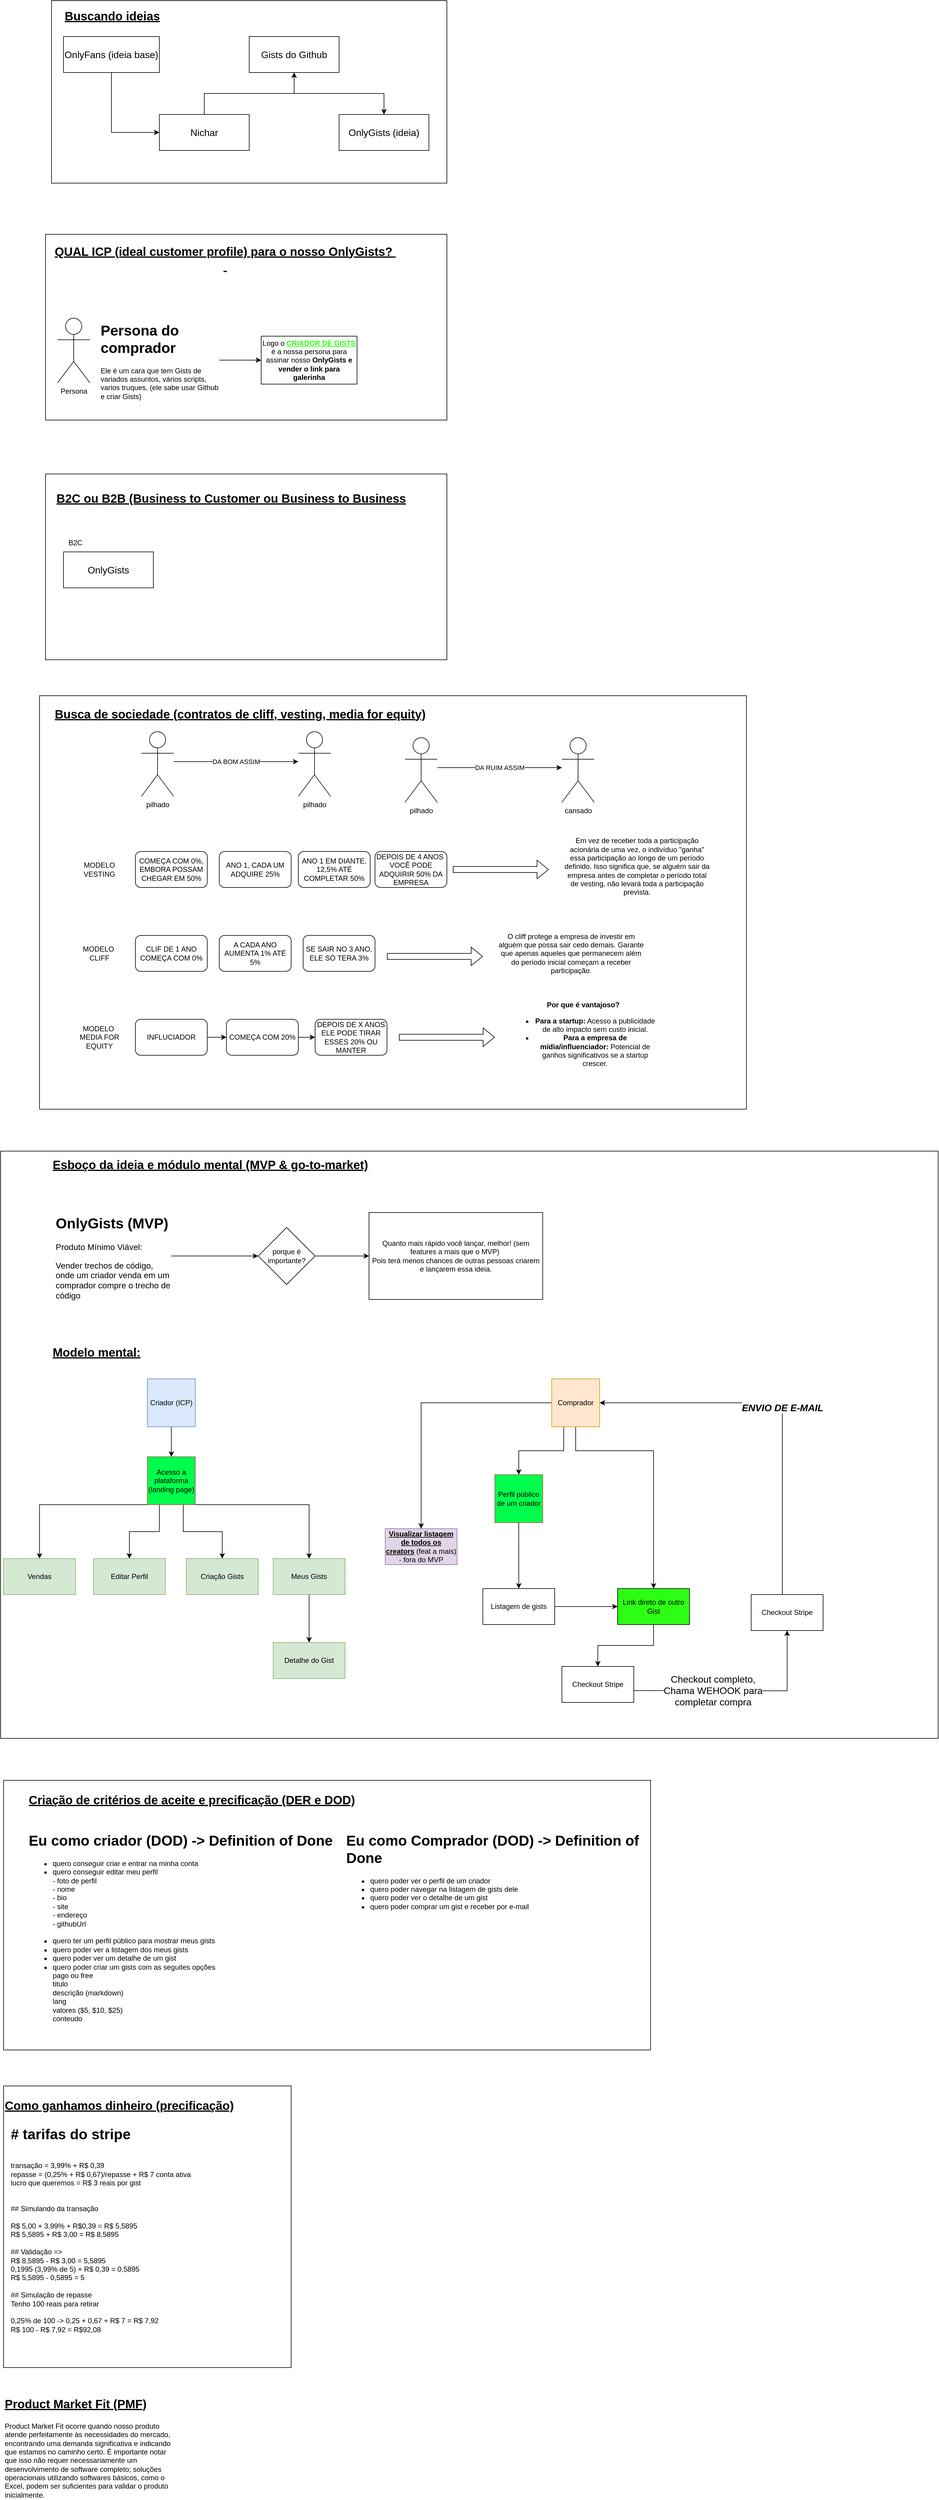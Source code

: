 <mxfile version="24.8.3">
  <diagram name="Page-1" id="v-NSc_a17lzua8ZPdPV9">
    <mxGraphModel dx="598" dy="342" grid="1" gridSize="10" guides="1" tooltips="1" connect="1" arrows="1" fold="1" page="1" pageScale="1" pageWidth="850" pageHeight="1100" math="0" shadow="0">
      <root>
        <mxCell id="0" />
        <mxCell id="1" parent="0" />
        <mxCell id="nUb2ECJCDusPR1pJdT_b-7" value="" style="rounded=0;whiteSpace=wrap;html=1;" parent="1" vertex="1">
          <mxGeometry x="280" y="3670" width="480" height="470" as="geometry" />
        </mxCell>
        <mxCell id="nUb2ECJCDusPR1pJdT_b-4" value="" style="rounded=0;whiteSpace=wrap;html=1;" parent="1" vertex="1">
          <mxGeometry x="280" y="3160" width="1080" height="450" as="geometry" />
        </mxCell>
        <mxCell id="ghX556LVwRt2pYmYrKnP-61" value="" style="rounded=0;whiteSpace=wrap;html=1;" parent="1" vertex="1">
          <mxGeometry x="340" y="1350" width="1180" height="690" as="geometry" />
        </mxCell>
        <mxCell id="ghX556LVwRt2pYmYrKnP-22" value="" style="rounded=0;whiteSpace=wrap;html=1;" parent="1" vertex="1">
          <mxGeometry x="350" y="580" width="670" height="310" as="geometry" />
        </mxCell>
        <mxCell id="ghX556LVwRt2pYmYrKnP-1" value="" style="rounded=0;whiteSpace=wrap;html=1;align=left;" parent="1" vertex="1">
          <mxGeometry x="360" y="190" width="660" height="304.62" as="geometry" />
        </mxCell>
        <mxCell id="ghX556LVwRt2pYmYrKnP-2" value="&lt;font style=&quot;font-size: 20px;&quot;&gt;&lt;b&gt;&lt;u&gt;Buscando ideias&lt;/u&gt;&lt;/b&gt;&lt;/font&gt;" style="text;html=1;align=left;verticalAlign=middle;whiteSpace=wrap;rounded=0;" parent="1" vertex="1">
          <mxGeometry x="380" y="200" width="180" height="30" as="geometry" />
        </mxCell>
        <mxCell id="ghX556LVwRt2pYmYrKnP-7" style="edgeStyle=orthogonalEdgeStyle;rounded=0;orthogonalLoop=1;jettySize=auto;html=1;entryX=0;entryY=0.5;entryDx=0;entryDy=0;" parent="1" source="ghX556LVwRt2pYmYrKnP-3" target="ghX556LVwRt2pYmYrKnP-4" edge="1">
          <mxGeometry relative="1" as="geometry" />
        </mxCell>
        <mxCell id="ghX556LVwRt2pYmYrKnP-3" value="&lt;span style=&quot;font-size: 16px;&quot;&gt;OnlyFans (ideia base)&lt;/span&gt;" style="rounded=0;whiteSpace=wrap;html=1;" parent="1" vertex="1">
          <mxGeometry x="380" y="250" width="160" height="60" as="geometry" />
        </mxCell>
        <mxCell id="ghX556LVwRt2pYmYrKnP-9" style="edgeStyle=orthogonalEdgeStyle;rounded=0;orthogonalLoop=1;jettySize=auto;html=1;entryX=0.5;entryY=1;entryDx=0;entryDy=0;" parent="1" source="ghX556LVwRt2pYmYrKnP-4" target="ghX556LVwRt2pYmYrKnP-5" edge="1">
          <mxGeometry relative="1" as="geometry" />
        </mxCell>
        <mxCell id="ghX556LVwRt2pYmYrKnP-4" value="&lt;span style=&quot;font-size: 16px;&quot;&gt;Nichar&lt;/span&gt;" style="rounded=0;whiteSpace=wrap;html=1;" parent="1" vertex="1">
          <mxGeometry x="540" y="380" width="150" height="60" as="geometry" />
        </mxCell>
        <mxCell id="ghX556LVwRt2pYmYrKnP-12" style="edgeStyle=orthogonalEdgeStyle;rounded=0;orthogonalLoop=1;jettySize=auto;html=1;" parent="1" source="ghX556LVwRt2pYmYrKnP-5" target="ghX556LVwRt2pYmYrKnP-6" edge="1">
          <mxGeometry relative="1" as="geometry" />
        </mxCell>
        <mxCell id="ghX556LVwRt2pYmYrKnP-5" value="&lt;span style=&quot;font-size: 16px;&quot;&gt;Gists do Github&lt;/span&gt;" style="rounded=0;whiteSpace=wrap;html=1;" parent="1" vertex="1">
          <mxGeometry x="690" y="250" width="150" height="60" as="geometry" />
        </mxCell>
        <mxCell id="ghX556LVwRt2pYmYrKnP-6" value="&lt;span style=&quot;font-size: 16px;&quot;&gt;OnlyGists (ideia)&lt;/span&gt;" style="rounded=0;whiteSpace=wrap;html=1;" parent="1" vertex="1">
          <mxGeometry x="840" y="380" width="150" height="60" as="geometry" />
        </mxCell>
        <mxCell id="ghX556LVwRt2pYmYrKnP-14" value="&lt;font style=&quot;font-size: 20px;&quot;&gt;&lt;b&gt;&lt;u&gt;QUAL ICP (ideal customer profile) para o nosso OnlyGists?&amp;nbsp; &amp;nbsp;&lt;/u&gt;&lt;/b&gt;&lt;/font&gt;" style="text;html=1;align=center;verticalAlign=middle;whiteSpace=wrap;rounded=0;" parent="1" vertex="1">
          <mxGeometry x="360" y="600" width="580" height="40" as="geometry" />
        </mxCell>
        <mxCell id="ghX556LVwRt2pYmYrKnP-17" value="Persona" style="shape=umlActor;verticalLabelPosition=bottom;verticalAlign=top;html=1;" parent="1" vertex="1">
          <mxGeometry x="370" y="720" width="54" height="108" as="geometry" />
        </mxCell>
        <mxCell id="ghX556LVwRt2pYmYrKnP-20" value="" style="edgeStyle=orthogonalEdgeStyle;rounded=0;orthogonalLoop=1;jettySize=auto;html=1;" parent="1" source="ghX556LVwRt2pYmYrKnP-18" target="ghX556LVwRt2pYmYrKnP-19" edge="1">
          <mxGeometry relative="1" as="geometry" />
        </mxCell>
        <mxCell id="ghX556LVwRt2pYmYrKnP-18" value="&lt;h1 style=&quot;margin-top: 0px;&quot;&gt;Persona do comprador&lt;/h1&gt;&lt;p&gt;Ele é um cara que tem Gists de variados assuntos, vários scripts,&amp;nbsp; varios truques, (ele sabe usar Github e criar Gists)&lt;/p&gt;" style="text;html=1;whiteSpace=wrap;overflow=hidden;rounded=0;" parent="1" vertex="1">
          <mxGeometry x="440" y="720" width="200" height="140" as="geometry" />
        </mxCell>
        <mxCell id="ghX556LVwRt2pYmYrKnP-19" value="Logo o &lt;font color=&quot;#2cff14&quot;&gt;&lt;b&gt;&lt;u&gt;CRIADOR DE GISTS&lt;/u&gt;&lt;/b&gt; &lt;/font&gt;é a nossa persona para assinar nosso&amp;nbsp;&lt;b&gt;OnlyGists e vender o link para galerinha&lt;/b&gt;" style="whiteSpace=wrap;html=1;" parent="1" vertex="1">
          <mxGeometry x="710" y="750" width="160" height="80" as="geometry" />
        </mxCell>
        <mxCell id="ghX556LVwRt2pYmYrKnP-23" value="" style="rounded=0;whiteSpace=wrap;html=1;" parent="1" vertex="1">
          <mxGeometry x="350" y="980" width="670" height="310" as="geometry" />
        </mxCell>
        <mxCell id="ghX556LVwRt2pYmYrKnP-24" value="&lt;span style=&quot;font-size: 20px;&quot;&gt;&lt;b&gt;&lt;u&gt;B2C ou B2B (Business to Customer ou Business to Business&lt;/u&gt;&lt;/b&gt;&lt;/span&gt;" style="text;html=1;align=center;verticalAlign=middle;whiteSpace=wrap;rounded=0;" parent="1" vertex="1">
          <mxGeometry x="360" y="1000" width="600" height="40" as="geometry" />
        </mxCell>
        <mxCell id="ghX556LVwRt2pYmYrKnP-25" value="&lt;span style=&quot;font-size: 16px;&quot;&gt;OnlyGists&lt;/span&gt;" style="rounded=0;whiteSpace=wrap;html=1;" parent="1" vertex="1">
          <mxGeometry x="380" y="1110" width="150" height="60" as="geometry" />
        </mxCell>
        <mxCell id="ghX556LVwRt2pYmYrKnP-26" value="B2C" style="text;html=1;align=center;verticalAlign=middle;whiteSpace=wrap;rounded=0;" parent="1" vertex="1">
          <mxGeometry x="370" y="1080" width="60" height="30" as="geometry" />
        </mxCell>
        <mxCell id="ghX556LVwRt2pYmYrKnP-28" value="&lt;span style=&quot;font-size: 20px;&quot;&gt;&lt;b&gt;&lt;u&gt;Busca de sociedade (contratos de cliff, vesting, media for equity)&lt;/u&gt;&lt;/b&gt;&lt;/span&gt;" style="text;html=1;align=center;verticalAlign=middle;whiteSpace=wrap;rounded=0;" parent="1" vertex="1">
          <mxGeometry x="360" y="1360" width="630" height="40" as="geometry" />
        </mxCell>
        <mxCell id="ghX556LVwRt2pYmYrKnP-31" value="DA BOM ASSIM" style="edgeStyle=orthogonalEdgeStyle;rounded=0;orthogonalLoop=1;jettySize=auto;html=1;" parent="1" source="ghX556LVwRt2pYmYrKnP-29" target="ghX556LVwRt2pYmYrKnP-30" edge="1">
          <mxGeometry relative="1" as="geometry">
            <Array as="points">
              <mxPoint x="674" y="1460" />
              <mxPoint x="674" y="1460" />
            </Array>
          </mxGeometry>
        </mxCell>
        <mxCell id="ghX556LVwRt2pYmYrKnP-29" value="pilhado" style="shape=umlActor;verticalLabelPosition=bottom;verticalAlign=top;html=1;" parent="1" vertex="1">
          <mxGeometry x="510" y="1410" width="54" height="108" as="geometry" />
        </mxCell>
        <mxCell id="ghX556LVwRt2pYmYrKnP-30" value="pilhado" style="shape=umlActor;verticalLabelPosition=bottom;verticalAlign=top;html=1;" parent="1" vertex="1">
          <mxGeometry x="772" y="1410" width="54" height="108" as="geometry" />
        </mxCell>
        <mxCell id="ghX556LVwRt2pYmYrKnP-37" value="MODELO VESTING" style="text;html=1;align=center;verticalAlign=middle;whiteSpace=wrap;rounded=0;" parent="1" vertex="1">
          <mxGeometry x="410" y="1625" width="60" height="30" as="geometry" />
        </mxCell>
        <mxCell id="ghX556LVwRt2pYmYrKnP-38" value="DEPOIS DE 4 ANOS&amp;nbsp;&lt;div&gt;VOCÊ PODE ADQUIRIR 50% DA EMPRESA&lt;/div&gt;" style="rounded=1;whiteSpace=wrap;html=1;" parent="1" vertex="1">
          <mxGeometry x="900" y="1610" width="120" height="60" as="geometry" />
        </mxCell>
        <mxCell id="ghX556LVwRt2pYmYrKnP-39" value="COMEÇA COM 0%,&lt;br&gt;EMBORA POSSAM CHEGAR EM 50%" style="rounded=1;whiteSpace=wrap;html=1;" parent="1" vertex="1">
          <mxGeometry x="500" y="1610" width="120" height="60" as="geometry" />
        </mxCell>
        <mxCell id="ghX556LVwRt2pYmYrKnP-40" value="MODELO&amp;nbsp;&lt;br&gt;CLIFF" style="text;html=1;align=center;verticalAlign=middle;whiteSpace=wrap;rounded=0;" parent="1" vertex="1">
          <mxGeometry x="410" y="1765" width="60" height="30" as="geometry" />
        </mxCell>
        <mxCell id="ghX556LVwRt2pYmYrKnP-41" value="CLIF DE 1 ANO&lt;br&gt;COMEÇA COM 0%" style="rounded=1;whiteSpace=wrap;html=1;" parent="1" vertex="1">
          <mxGeometry x="500" y="1750" width="120" height="60" as="geometry" />
        </mxCell>
        <mxCell id="ghX556LVwRt2pYmYrKnP-42" value="MODELO&amp;nbsp;&lt;br&gt;MEDIA FOR EQUITY" style="text;html=1;align=center;verticalAlign=middle;whiteSpace=wrap;rounded=0;" parent="1" vertex="1">
          <mxGeometry x="400" y="1905" width="80" height="30" as="geometry" />
        </mxCell>
        <mxCell id="ghX556LVwRt2pYmYrKnP-45" value="" style="edgeStyle=orthogonalEdgeStyle;rounded=0;orthogonalLoop=1;jettySize=auto;html=1;" parent="1" source="ghX556LVwRt2pYmYrKnP-43" target="ghX556LVwRt2pYmYrKnP-44" edge="1">
          <mxGeometry relative="1" as="geometry" />
        </mxCell>
        <mxCell id="ghX556LVwRt2pYmYrKnP-43" value="INFLUCIADOR" style="rounded=1;whiteSpace=wrap;html=1;" parent="1" vertex="1">
          <mxGeometry x="500" y="1890" width="120" height="60" as="geometry" />
        </mxCell>
        <mxCell id="ghX556LVwRt2pYmYrKnP-47" value="" style="edgeStyle=orthogonalEdgeStyle;rounded=0;orthogonalLoop=1;jettySize=auto;html=1;" parent="1" source="ghX556LVwRt2pYmYrKnP-44" target="ghX556LVwRt2pYmYrKnP-46" edge="1">
          <mxGeometry relative="1" as="geometry" />
        </mxCell>
        <mxCell id="ghX556LVwRt2pYmYrKnP-44" value="COMEÇA COM 20%" style="rounded=1;whiteSpace=wrap;html=1;" parent="1" vertex="1">
          <mxGeometry x="652" y="1890" width="120" height="60" as="geometry" />
        </mxCell>
        <mxCell id="ghX556LVwRt2pYmYrKnP-46" value="DEPOIS DE X ANOS ELE PODE TIRAR ESSES 20% OU MANTER" style="rounded=1;whiteSpace=wrap;html=1;" parent="1" vertex="1">
          <mxGeometry x="800" y="1890" width="120" height="60" as="geometry" />
        </mxCell>
        <mxCell id="ghX556LVwRt2pYmYrKnP-48" value="ANO 1, CADA UM ADQUIRE 25%" style="rounded=1;whiteSpace=wrap;html=1;" parent="1" vertex="1">
          <mxGeometry x="640" y="1610" width="120" height="60" as="geometry" />
        </mxCell>
        <mxCell id="ghX556LVwRt2pYmYrKnP-49" value="ANO 1 EM DIANTE, 12,5% ATÉ COMPLETAR 50%" style="rounded=1;whiteSpace=wrap;html=1;" parent="1" vertex="1">
          <mxGeometry x="772" y="1610" width="120" height="60" as="geometry" />
        </mxCell>
        <mxCell id="ghX556LVwRt2pYmYrKnP-50" value="" style="shape=flexArrow;endArrow=classic;html=1;rounded=0;" parent="1" edge="1">
          <mxGeometry width="50" height="50" relative="1" as="geometry">
            <mxPoint x="1030" y="1640" as="sourcePoint" />
            <mxPoint x="1190" y="1640" as="targetPoint" />
          </mxGeometry>
        </mxCell>
        <mxCell id="ghX556LVwRt2pYmYrKnP-51" value="&lt;p&gt;Em vez de receber toda a participação acionária de uma vez, o indivíduo &quot;ganha&quot; essa participação ao longo de um período definido. Isso significa que, se alguém sair da empresa antes de completar o período total de vesting, não levará toda a participação prevista.&lt;/p&gt;&lt;p&gt;&lt;/p&gt;" style="text;html=1;align=center;verticalAlign=middle;whiteSpace=wrap;rounded=0;" parent="1" vertex="1">
          <mxGeometry x="1215" y="1620" width="245" height="30" as="geometry" />
        </mxCell>
        <mxCell id="ghX556LVwRt2pYmYrKnP-52" value="A CADA ANO AUMENTA 1% ATÉ 5%" style="rounded=1;whiteSpace=wrap;html=1;" parent="1" vertex="1">
          <mxGeometry x="640" y="1750" width="120" height="60" as="geometry" />
        </mxCell>
        <mxCell id="ghX556LVwRt2pYmYrKnP-53" value="SE SAIR NO 3 ANO, ELE SÓ TERA 3%" style="rounded=1;whiteSpace=wrap;html=1;" parent="1" vertex="1">
          <mxGeometry x="780" y="1750" width="120" height="60" as="geometry" />
        </mxCell>
        <mxCell id="ghX556LVwRt2pYmYrKnP-57" value="" style="shape=flexArrow;endArrow=classic;html=1;rounded=0;" parent="1" edge="1">
          <mxGeometry width="50" height="50" relative="1" as="geometry">
            <mxPoint x="920" y="1785" as="sourcePoint" />
            <mxPoint x="1080" y="1785" as="targetPoint" />
          </mxGeometry>
        </mxCell>
        <mxCell id="ghX556LVwRt2pYmYrKnP-58" value="&lt;p&gt;O cliff protege a empresa de investir em alguém que possa sair cedo demais. Garante que apenas aqueles que permanecem além do período inicial começam a receber participação.&lt;/p&gt;&lt;p&gt;&lt;/p&gt;" style="text;html=1;align=center;verticalAlign=middle;whiteSpace=wrap;rounded=0;" parent="1" vertex="1">
          <mxGeometry x="1105" y="1765" width="245" height="30" as="geometry" />
        </mxCell>
        <mxCell id="ghX556LVwRt2pYmYrKnP-59" value="" style="shape=flexArrow;endArrow=classic;html=1;rounded=0;" parent="1" edge="1">
          <mxGeometry width="50" height="50" relative="1" as="geometry">
            <mxPoint x="940" y="1920" as="sourcePoint" />
            <mxPoint x="1100" y="1920" as="targetPoint" />
          </mxGeometry>
        </mxCell>
        <mxCell id="ghX556LVwRt2pYmYrKnP-60" value="&lt;p&gt;&lt;strong&gt;Por que é vantajoso?&lt;/strong&gt;&lt;/p&gt;&lt;ul&gt;&lt;li&gt;&lt;strong&gt;Para a startup:&lt;/strong&gt; Acesso a publicidade de alto impacto sem custo inicial.&lt;/li&gt;&lt;li&gt;&lt;strong&gt;Para a empresa de mídia/influenciador:&lt;/strong&gt; Potencial de ganhos significativos se a startup crescer.&lt;/li&gt;&lt;/ul&gt;&lt;p&gt;&lt;/p&gt;" style="text;html=1;align=center;verticalAlign=middle;whiteSpace=wrap;rounded=0;" parent="1" vertex="1">
          <mxGeometry x="1125" y="1900" width="245" height="30" as="geometry" />
        </mxCell>
        <mxCell id="ghX556LVwRt2pYmYrKnP-62" value="DA RUIM ASSIM" style="edgeStyle=orthogonalEdgeStyle;rounded=0;orthogonalLoop=1;jettySize=auto;html=1;" parent="1" source="ghX556LVwRt2pYmYrKnP-63" target="ghX556LVwRt2pYmYrKnP-64" edge="1">
          <mxGeometry relative="1" as="geometry">
            <Array as="points">
              <mxPoint x="1114" y="1470" />
              <mxPoint x="1114" y="1470" />
            </Array>
          </mxGeometry>
        </mxCell>
        <mxCell id="ghX556LVwRt2pYmYrKnP-63" value="pilhado" style="shape=umlActor;verticalLabelPosition=bottom;verticalAlign=top;html=1;" parent="1" vertex="1">
          <mxGeometry x="950" y="1420" width="54" height="108" as="geometry" />
        </mxCell>
        <mxCell id="ghX556LVwRt2pYmYrKnP-64" value="cansado" style="shape=umlActor;verticalLabelPosition=bottom;verticalAlign=top;html=1;" parent="1" vertex="1">
          <mxGeometry x="1212" y="1420" width="54" height="108" as="geometry" />
        </mxCell>
        <mxCell id="PgS0Zx-J8WMUfajgox_8-1" value="" style="rounded=0;whiteSpace=wrap;html=1;" parent="1" vertex="1">
          <mxGeometry x="275" y="2110" width="1565" height="980" as="geometry" />
        </mxCell>
        <mxCell id="PgS0Zx-J8WMUfajgox_8-2" value="&lt;div&gt;&lt;span style=&quot;font-size: 20px;&quot;&gt;&lt;b&gt;&lt;u&gt;Esboço da ideia e módulo mental (MVP &amp;amp; go-to-market)&lt;/u&gt;&lt;/b&gt;&lt;/span&gt;&lt;/div&gt;&lt;div&gt;&lt;br&gt;&lt;/div&gt;" style="text;html=1;align=left;verticalAlign=middle;whiteSpace=wrap;rounded=0;" parent="1" vertex="1">
          <mxGeometry x="360" y="2120" width="630" height="40" as="geometry" />
        </mxCell>
        <mxCell id="PgS0Zx-J8WMUfajgox_8-6" value="" style="edgeStyle=orthogonalEdgeStyle;rounded=0;orthogonalLoop=1;jettySize=auto;html=1;" parent="1" source="PgS0Zx-J8WMUfajgox_8-3" target="PgS0Zx-J8WMUfajgox_8-5" edge="1">
          <mxGeometry relative="1" as="geometry" />
        </mxCell>
        <mxCell id="PgS0Zx-J8WMUfajgox_8-3" value="&lt;h1 style=&quot;margin-top: 0px;&quot;&gt;OnlyGists (MVP)&lt;/h1&gt;&lt;p style=&quot;font-size: 14px;&quot;&gt;&lt;font style=&quot;font-size: 14px;&quot;&gt;Produto Mínimo Viável:&lt;/font&gt;&lt;/p&gt;&lt;p style=&quot;font-size: 14px;&quot;&gt;&lt;font style=&quot;font-size: 14px;&quot;&gt;Vender trechos de código, onde um criador venda em um comprador compre o trecho de código&amp;nbsp;&lt;/font&gt;&lt;/p&gt;" style="text;html=1;whiteSpace=wrap;overflow=hidden;rounded=0;" parent="1" vertex="1">
          <mxGeometry x="365" y="2210" width="195" height="150" as="geometry" />
        </mxCell>
        <mxCell id="PgS0Zx-J8WMUfajgox_8-8" value="" style="edgeStyle=orthogonalEdgeStyle;rounded=0;orthogonalLoop=1;jettySize=auto;html=1;" parent="1" source="PgS0Zx-J8WMUfajgox_8-5" target="PgS0Zx-J8WMUfajgox_8-7" edge="1">
          <mxGeometry relative="1" as="geometry" />
        </mxCell>
        <mxCell id="PgS0Zx-J8WMUfajgox_8-5" value="porque é importante?" style="rhombus;whiteSpace=wrap;html=1;" parent="1" vertex="1">
          <mxGeometry x="705" y="2237.5" width="95" height="95" as="geometry" />
        </mxCell>
        <mxCell id="PgS0Zx-J8WMUfajgox_8-7" value="Quanto mais rápido você lançar, melhor! (sem features a mais que o MVP)&amp;nbsp;&lt;br&gt;Pois terá menos chances de outras pessoas criarem e lançarem essa ideia." style="whiteSpace=wrap;html=1;" parent="1" vertex="1">
          <mxGeometry x="890" y="2212.5" width="290" height="145" as="geometry" />
        </mxCell>
        <mxCell id="PgS0Zx-J8WMUfajgox_8-9" value="&lt;div&gt;&lt;span style=&quot;font-size: 20px;&quot;&gt;&lt;b&gt;&lt;u&gt;Modelo mental:&lt;/u&gt;&lt;/b&gt;&lt;/span&gt;&lt;/div&gt;" style="text;html=1;align=left;verticalAlign=middle;whiteSpace=wrap;rounded=0;" parent="1" vertex="1">
          <mxGeometry x="360" y="2425" width="630" height="40" as="geometry" />
        </mxCell>
        <mxCell id="PgS0Zx-J8WMUfajgox_8-12" value="" style="edgeStyle=orthogonalEdgeStyle;rounded=0;orthogonalLoop=1;jettySize=auto;html=1;" parent="1" source="PgS0Zx-J8WMUfajgox_8-10" target="PgS0Zx-J8WMUfajgox_8-11" edge="1">
          <mxGeometry relative="1" as="geometry" />
        </mxCell>
        <mxCell id="PgS0Zx-J8WMUfajgox_8-10" value="Criador (ICP)" style="whiteSpace=wrap;html=1;aspect=fixed;fillColor=#dae8fc;strokeColor=#6c8ebf;" parent="1" vertex="1">
          <mxGeometry x="520" y="2490" width="80" height="80" as="geometry" />
        </mxCell>
        <mxCell id="PgS0Zx-J8WMUfajgox_8-23" style="edgeStyle=orthogonalEdgeStyle;rounded=0;orthogonalLoop=1;jettySize=auto;html=1;exitX=0;exitY=1;exitDx=0;exitDy=0;entryX=0.5;entryY=0;entryDx=0;entryDy=0;" parent="1" source="PgS0Zx-J8WMUfajgox_8-11" target="PgS0Zx-J8WMUfajgox_8-17" edge="1">
          <mxGeometry relative="1" as="geometry">
            <Array as="points">
              <mxPoint x="340" y="2700" />
            </Array>
          </mxGeometry>
        </mxCell>
        <mxCell id="PgS0Zx-J8WMUfajgox_8-24" style="edgeStyle=orthogonalEdgeStyle;rounded=0;orthogonalLoop=1;jettySize=auto;html=1;exitX=0.25;exitY=1;exitDx=0;exitDy=0;entryX=0.5;entryY=0;entryDx=0;entryDy=0;" parent="1" source="PgS0Zx-J8WMUfajgox_8-11" target="PgS0Zx-J8WMUfajgox_8-20" edge="1">
          <mxGeometry relative="1" as="geometry" />
        </mxCell>
        <mxCell id="PgS0Zx-J8WMUfajgox_8-25" style="edgeStyle=orthogonalEdgeStyle;rounded=0;orthogonalLoop=1;jettySize=auto;html=1;exitX=0.75;exitY=1;exitDx=0;exitDy=0;" parent="1" source="PgS0Zx-J8WMUfajgox_8-11" target="PgS0Zx-J8WMUfajgox_8-21" edge="1">
          <mxGeometry relative="1" as="geometry" />
        </mxCell>
        <mxCell id="PgS0Zx-J8WMUfajgox_8-26" style="edgeStyle=orthogonalEdgeStyle;rounded=0;orthogonalLoop=1;jettySize=auto;html=1;exitX=1;exitY=1;exitDx=0;exitDy=0;entryX=0.5;entryY=0;entryDx=0;entryDy=0;" parent="1" source="PgS0Zx-J8WMUfajgox_8-11" target="PgS0Zx-J8WMUfajgox_8-22" edge="1">
          <mxGeometry relative="1" as="geometry">
            <Array as="points">
              <mxPoint x="790" y="2700" />
            </Array>
          </mxGeometry>
        </mxCell>
        <mxCell id="PgS0Zx-J8WMUfajgox_8-11" value="Acesso a plataforma (landing page)" style="whiteSpace=wrap;html=1;aspect=fixed;fillColor=#00ff4c;strokeColor=#b85450;fillStyle=auto;" parent="1" vertex="1">
          <mxGeometry x="520" y="2620" width="80" height="80" as="geometry" />
        </mxCell>
        <mxCell id="PgS0Zx-J8WMUfajgox_8-17" value="Vendas" style="rounded=0;whiteSpace=wrap;html=1;fillColor=#d5e8d4;strokeColor=#82b366;" parent="1" vertex="1">
          <mxGeometry x="280" y="2790" width="120" height="60" as="geometry" />
        </mxCell>
        <mxCell id="PgS0Zx-J8WMUfajgox_8-20" value="Editar Perfil" style="rounded=0;whiteSpace=wrap;html=1;fillColor=#d5e8d4;strokeColor=#82b366;" parent="1" vertex="1">
          <mxGeometry x="430" y="2790" width="120" height="60" as="geometry" />
        </mxCell>
        <mxCell id="PgS0Zx-J8WMUfajgox_8-21" value="Criação Gists" style="rounded=0;whiteSpace=wrap;html=1;fillColor=#d5e8d4;strokeColor=#82b366;" parent="1" vertex="1">
          <mxGeometry x="585" y="2790" width="120" height="60" as="geometry" />
        </mxCell>
        <mxCell id="PgS0Zx-J8WMUfajgox_8-28" value="" style="edgeStyle=orthogonalEdgeStyle;rounded=0;orthogonalLoop=1;jettySize=auto;html=1;" parent="1" source="PgS0Zx-J8WMUfajgox_8-22" target="PgS0Zx-J8WMUfajgox_8-27" edge="1">
          <mxGeometry relative="1" as="geometry" />
        </mxCell>
        <mxCell id="PgS0Zx-J8WMUfajgox_8-22" value="Meus Gists" style="rounded=0;whiteSpace=wrap;html=1;fillColor=#d5e8d4;strokeColor=#82b366;" parent="1" vertex="1">
          <mxGeometry x="730" y="2790" width="120" height="60" as="geometry" />
        </mxCell>
        <mxCell id="PgS0Zx-J8WMUfajgox_8-27" value="Detalhe do Gist" style="whiteSpace=wrap;html=1;rounded=0;fillColor=#d5e8d4;strokeColor=#82b366;" parent="1" vertex="1">
          <mxGeometry x="730" y="2930" width="120" height="60" as="geometry" />
        </mxCell>
        <mxCell id="PgS0Zx-J8WMUfajgox_8-31" style="edgeStyle=orthogonalEdgeStyle;rounded=0;orthogonalLoop=1;jettySize=auto;html=1;exitX=0.25;exitY=1;exitDx=0;exitDy=0;entryX=0.5;entryY=0;entryDx=0;entryDy=0;" parent="1" source="PgS0Zx-J8WMUfajgox_8-29" target="PgS0Zx-J8WMUfajgox_8-30" edge="1">
          <mxGeometry relative="1" as="geometry" />
        </mxCell>
        <mxCell id="PgS0Zx-J8WMUfajgox_8-37" style="edgeStyle=orthogonalEdgeStyle;rounded=0;orthogonalLoop=1;jettySize=auto;html=1;exitX=0.5;exitY=1;exitDx=0;exitDy=0;entryX=0.5;entryY=0;entryDx=0;entryDy=0;" parent="1" source="PgS0Zx-J8WMUfajgox_8-29" target="PgS0Zx-J8WMUfajgox_8-35" edge="1">
          <mxGeometry relative="1" as="geometry">
            <Array as="points">
              <mxPoint x="1235" y="2610" />
              <mxPoint x="1365" y="2610" />
            </Array>
          </mxGeometry>
        </mxCell>
        <mxCell id="PgS0Zx-J8WMUfajgox_8-48" value="" style="edgeStyle=orthogonalEdgeStyle;rounded=0;orthogonalLoop=1;jettySize=auto;html=1;" parent="1" source="PgS0Zx-J8WMUfajgox_8-29" target="PgS0Zx-J8WMUfajgox_8-47" edge="1">
          <mxGeometry relative="1" as="geometry" />
        </mxCell>
        <mxCell id="PgS0Zx-J8WMUfajgox_8-29" value="Comprador" style="whiteSpace=wrap;html=1;aspect=fixed;fillColor=#ffe6cc;strokeColor=#d79b00;" parent="1" vertex="1">
          <mxGeometry x="1195" y="2490" width="80" height="80" as="geometry" />
        </mxCell>
        <mxCell id="PgS0Zx-J8WMUfajgox_8-34" value="" style="edgeStyle=orthogonalEdgeStyle;rounded=0;orthogonalLoop=1;jettySize=auto;html=1;" parent="1" source="PgS0Zx-J8WMUfajgox_8-30" target="PgS0Zx-J8WMUfajgox_8-33" edge="1">
          <mxGeometry relative="1" as="geometry" />
        </mxCell>
        <mxCell id="PgS0Zx-J8WMUfajgox_8-30" value="Perfil público de um criador" style="whiteSpace=wrap;html=1;aspect=fixed;fillColor=#00ff4c;strokeColor=#b85450;fillStyle=auto;" parent="1" vertex="1">
          <mxGeometry x="1100" y="2650" width="80" height="80" as="geometry" />
        </mxCell>
        <mxCell id="PgS0Zx-J8WMUfajgox_8-36" value="" style="edgeStyle=orthogonalEdgeStyle;rounded=0;orthogonalLoop=1;jettySize=auto;html=1;" parent="1" source="PgS0Zx-J8WMUfajgox_8-33" target="PgS0Zx-J8WMUfajgox_8-35" edge="1">
          <mxGeometry relative="1" as="geometry" />
        </mxCell>
        <mxCell id="PgS0Zx-J8WMUfajgox_8-33" value="Listagem de gists" style="whiteSpace=wrap;html=1;fillStyle=auto;" parent="1" vertex="1">
          <mxGeometry x="1080" y="2840" width="120" height="60" as="geometry" />
        </mxCell>
        <mxCell id="PgS0Zx-J8WMUfajgox_8-39" value="" style="edgeStyle=orthogonalEdgeStyle;rounded=0;orthogonalLoop=1;jettySize=auto;html=1;" parent="1" source="PgS0Zx-J8WMUfajgox_8-35" target="PgS0Zx-J8WMUfajgox_8-38" edge="1">
          <mxGeometry relative="1" as="geometry" />
        </mxCell>
        <mxCell id="PgS0Zx-J8WMUfajgox_8-35" value="Link direto de outro Gist" style="whiteSpace=wrap;html=1;fillStyle=auto;fillColor=#2CFF14;" parent="1" vertex="1">
          <mxGeometry x="1305" y="2840" width="120" height="60" as="geometry" />
        </mxCell>
        <mxCell id="PgS0Zx-J8WMUfajgox_8-42" value="&lt;font style=&quot;font-size: 16px;&quot;&gt;Checkout completo,&lt;br&gt;Chama WEHOOK para&lt;/font&gt;&lt;div style=&quot;font-size: 16px;&quot;&gt;&lt;font style=&quot;font-size: 16px;&quot;&gt;completar compra&lt;/font&gt;&lt;/div&gt;" style="edgeStyle=orthogonalEdgeStyle;rounded=0;orthogonalLoop=1;jettySize=auto;html=1;" parent="1" target="PgS0Zx-J8WMUfajgox_8-41" edge="1">
          <mxGeometry relative="1" as="geometry">
            <mxPoint x="1240.0" y="3010.077" as="sourcePoint" />
          </mxGeometry>
        </mxCell>
        <mxCell id="PgS0Zx-J8WMUfajgox_8-38" value="Checkout Stripe" style="whiteSpace=wrap;html=1;fillStyle=auto;" parent="1" vertex="1">
          <mxGeometry x="1212" y="2970" width="120" height="60" as="geometry" />
        </mxCell>
        <mxCell id="PgS0Zx-J8WMUfajgox_8-44" value="&lt;b&gt;&lt;i&gt;&lt;font style=&quot;font-size: 16px;&quot;&gt;ENVIO DE E-MAIL&lt;/font&gt;&lt;/i&gt;&lt;/b&gt;" style="edgeStyle=orthogonalEdgeStyle;rounded=0;orthogonalLoop=1;jettySize=auto;html=1;entryX=1;entryY=0.5;entryDx=0;entryDy=0;" parent="1" source="PgS0Zx-J8WMUfajgox_8-41" target="PgS0Zx-J8WMUfajgox_8-29" edge="1">
          <mxGeometry relative="1" as="geometry">
            <Array as="points">
              <mxPoint x="1580" y="2530" />
            </Array>
          </mxGeometry>
        </mxCell>
        <mxCell id="PgS0Zx-J8WMUfajgox_8-41" value="Checkout Stripe" style="whiteSpace=wrap;html=1;fillStyle=auto;" parent="1" vertex="1">
          <mxGeometry x="1528" y="2850" width="120" height="60" as="geometry" />
        </mxCell>
        <mxCell id="PgS0Zx-J8WMUfajgox_8-47" value="&lt;u&gt;&lt;b&gt;Visualizar listagem de todos os creators&lt;/b&gt;&lt;/u&gt; (feat a mais) - fora do MVP" style="whiteSpace=wrap;html=1;fillColor=#e1d5e7;strokeColor=#9673a6;" parent="1" vertex="1">
          <mxGeometry x="917" y="2740" width="120" height="60" as="geometry" />
        </mxCell>
        <mxCell id="nUb2ECJCDusPR1pJdT_b-1" value="&lt;div&gt;&lt;div&gt;&lt;span style=&quot;font-size: 20px;&quot;&gt;&lt;b&gt;&lt;u&gt;Criação de critérios de aceite e precificação (DER e DOD)&lt;/u&gt;&lt;/b&gt;&lt;/span&gt;&lt;/div&gt;&lt;/div&gt;&lt;div&gt;&lt;br&gt;&lt;/div&gt;" style="text;html=1;align=left;verticalAlign=middle;whiteSpace=wrap;rounded=0;" parent="1" vertex="1">
          <mxGeometry x="320" y="3180" width="630" height="40" as="geometry" />
        </mxCell>
        <mxCell id="nUb2ECJCDusPR1pJdT_b-2" value="&lt;h1 style=&quot;margin-top: 0px;&quot;&gt;Eu como criador (DOD) -&amp;gt; Definition of Done&lt;/h1&gt;&lt;p&gt;&lt;/p&gt;&lt;ul&gt;&lt;li&gt;quero conseguir criar e entrar na minha conta&lt;br&gt;&lt;/li&gt;&lt;li&gt;quero conseguir editar meu perfil&lt;br&gt;- foto de perfil&lt;br&gt;- nome&lt;br&gt;- bio&lt;br&gt;- site&lt;br&gt;- endereço&lt;br&gt;- githubUrl&lt;br&gt;&lt;br&gt;&lt;/li&gt;&lt;li&gt;quero ter um perfil público para mostrar meus gists&lt;/li&gt;&lt;li&gt;quero poder ver a listagem dos meus gists&lt;/li&gt;&lt;li&gt;quero poder ver um detalhe de um gist&lt;/li&gt;&lt;li&gt;quero poder criar um gists com as seguites opções&lt;br&gt;pago ou free&lt;br&gt;titulo&lt;br&gt;descrição (markdown)&lt;br&gt;lang&lt;br&gt;valores ($5, $10, $25)&lt;br&gt;conteudo&lt;/li&gt;&lt;/ul&gt;&lt;p&gt;&lt;/p&gt;" style="text;html=1;whiteSpace=wrap;overflow=hidden;rounded=0;" parent="1" vertex="1">
          <mxGeometry x="320" y="3240" width="520" height="340" as="geometry" />
        </mxCell>
        <mxCell id="nUb2ECJCDusPR1pJdT_b-3" value="&lt;h1 style=&quot;margin-top: 0px;&quot;&gt;Eu como Comprador (DOD) -&amp;gt; Definition of Done&lt;/h1&gt;&lt;p&gt;&lt;/p&gt;&lt;ul&gt;&lt;li&gt;quero poder ver o perfil de um criador&lt;/li&gt;&lt;li&gt;quero poder navegar na listagem de gists dele&lt;/li&gt;&lt;li&gt;quero poder ver o detalhe de um gist&lt;/li&gt;&lt;li&gt;quero poder comprar um gist e receber por e-mail&lt;/li&gt;&lt;/ul&gt;&lt;p&gt;&lt;/p&gt;" style="text;html=1;whiteSpace=wrap;overflow=hidden;rounded=0;" parent="1" vertex="1">
          <mxGeometry x="850" y="3240" width="520" height="160" as="geometry" />
        </mxCell>
        <mxCell id="nUb2ECJCDusPR1pJdT_b-5" value="&lt;div&gt;&lt;div&gt;&lt;div&gt;&lt;span style=&quot;font-size: 20px;&quot;&gt;&lt;b&gt;&lt;u&gt;Como ganhamos dinheiro (precificação)&lt;/u&gt;&lt;/b&gt;&lt;/span&gt;&lt;/div&gt;&lt;/div&gt;&lt;/div&gt;&lt;div&gt;&lt;br&gt;&lt;/div&gt;" style="text;html=1;align=left;verticalAlign=middle;whiteSpace=wrap;rounded=0;" parent="1" vertex="1">
          <mxGeometry x="280" y="3690" width="630" height="40" as="geometry" />
        </mxCell>
        <mxCell id="nUb2ECJCDusPR1pJdT_b-6" value="&lt;h1 style=&quot;margin-top: 0px;&quot;&gt;# tarifas do stripe&lt;/h1&gt;&lt;div&gt;&lt;br&gt;&lt;/div&gt;&lt;div&gt;transação = 3,99% + R$ 0,39&lt;br&gt;repasse = (0,25% + R$ 0,67)/repasse + R$ 7 conta ativa&lt;/div&gt;&lt;div&gt;lucro que queremos = R$ 3 reais por gist&lt;/div&gt;&lt;div&gt;&lt;br&gt;&lt;/div&gt;&lt;div&gt;&lt;br&gt;&lt;/div&gt;&lt;div&gt;## Simulando da transação&lt;/div&gt;&lt;div&gt;&lt;br&gt;&lt;/div&gt;&lt;div&gt;R$ 5,00 + 3,99% + R$0,39 = R$ 5,5895&lt;br&gt;&lt;/div&gt;&lt;div&gt;R$ 5,5895 + R$ 3,00 = R$ 8,5895&lt;br&gt;&lt;/div&gt;&lt;div&gt;&lt;br&gt;&lt;/div&gt;&lt;div&gt;## Validação =&amp;gt;&amp;nbsp;&lt;br&gt;&lt;div&gt;R$ 8,5895 - R$ 3,00 = 5,5895&lt;br&gt;0,1995 (3,99% de 5) + R$ 0,39 = 0,5895&lt;br&gt;R$ 5,5895 - 0,5895 = 5&lt;br&gt;&lt;/div&gt;&lt;div&gt;&lt;br&gt;&lt;/div&gt;&lt;/div&gt;&lt;div&gt;## Simulação de repasse&lt;br&gt;Tenho 100 reais para retirar&lt;br&gt;&lt;br&gt;0,25% de 100 -&amp;gt; 0,25 + 0,67 + R$ 7 = R$ 7,92&lt;/div&gt;&lt;div&gt;R$ 100 - R$ 7,92 = R$92,08&lt;/div&gt;" style="text;html=1;whiteSpace=wrap;overflow=hidden;rounded=0;" parent="1" vertex="1">
          <mxGeometry x="290" y="3730" width="330" height="370" as="geometry" />
        </mxCell>
        <mxCell id="1tomCckrDjy98KWa0ItW-1" value="&lt;div&gt;&lt;div&gt;&lt;div&gt;&lt;span style=&quot;font-size: 20px;&quot;&gt;&lt;b&gt;&lt;u&gt;Product Market Fit (PMF)&lt;/u&gt;&lt;/b&gt;&lt;/span&gt;&lt;/div&gt;&lt;/div&gt;&lt;/div&gt;" style="text;html=1;align=left;verticalAlign=middle;whiteSpace=wrap;rounded=0;" vertex="1" parent="1">
          <mxGeometry x="280" y="4180" width="630" height="40" as="geometry" />
        </mxCell>
        <mxCell id="1tomCckrDjy98KWa0ItW-3" value="Product Market Fit ocorre quando nosso produto atende perfeitamente às necessidades do mercado, encontrando uma demanda significativa e indicando que estamos no caminho certo. É importante notar que isso não requer necessariamente um desenvolvimento de software completo; soluções operacionais utilizando softwares básicos, como o Excel, podem ser suficientes para validar o produto inicialmente." style="text;html=1;align=left;verticalAlign=middle;whiteSpace=wrap;rounded=0;" vertex="1" parent="1">
          <mxGeometry x="280" y="4230" width="280" height="130" as="geometry" />
        </mxCell>
      </root>
    </mxGraphModel>
  </diagram>
</mxfile>
